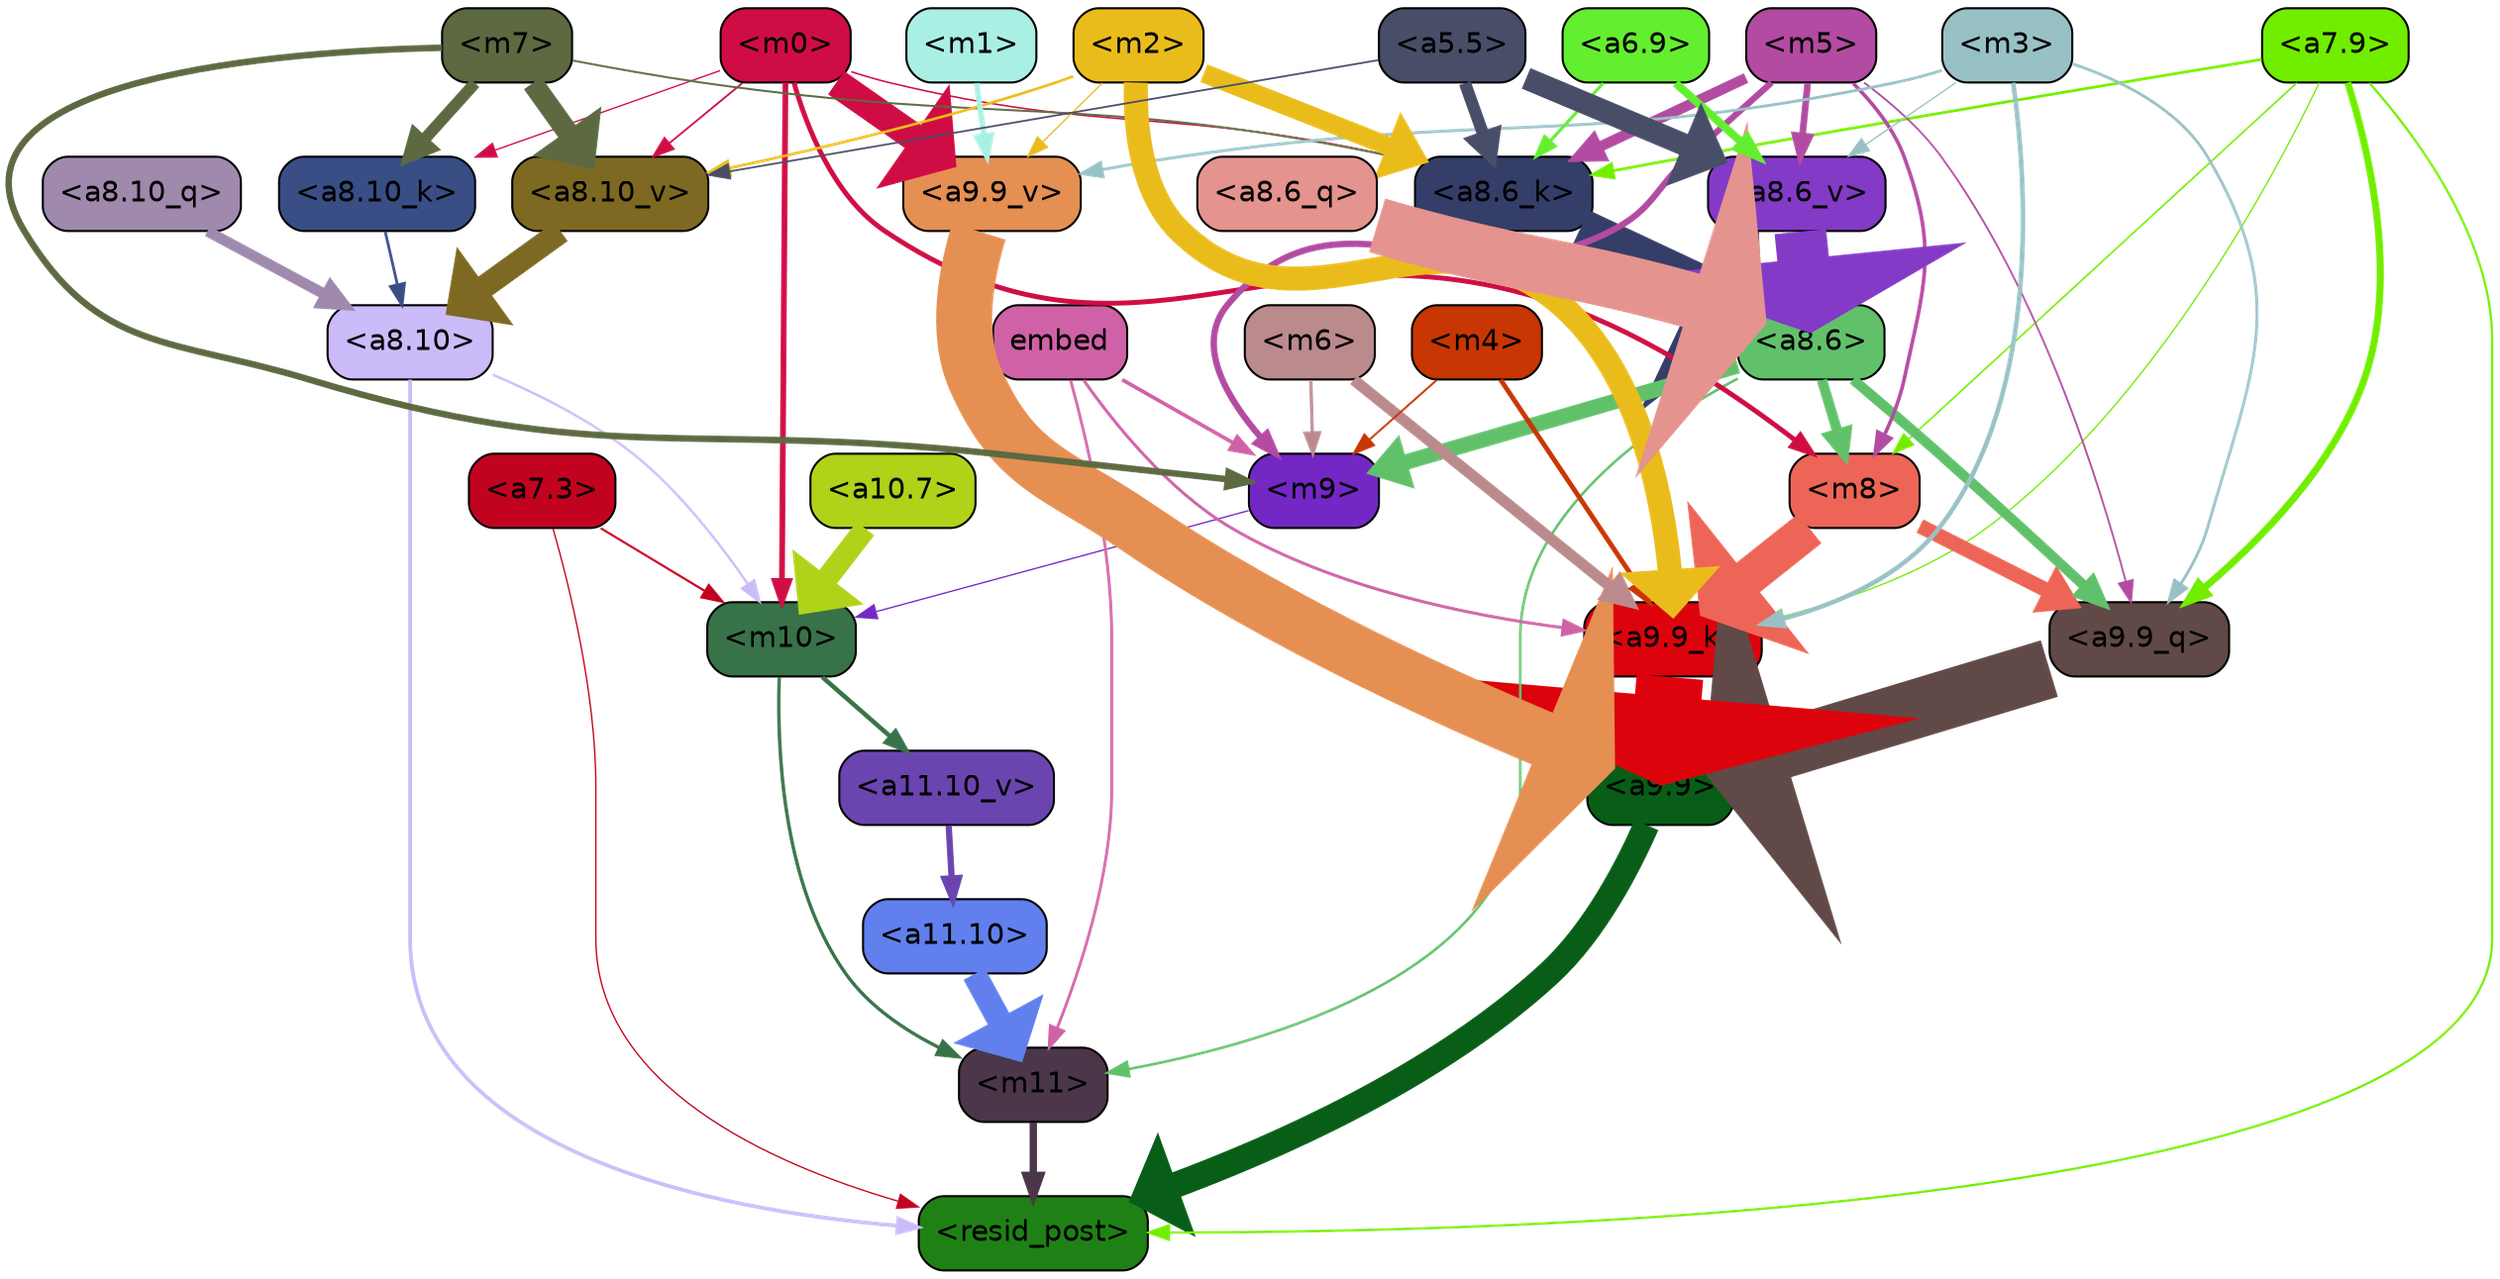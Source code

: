 strict digraph "" {
	graph [bgcolor=transparent,
		layout=dot,
		overlap=false,
		splines=true
	];
	"<m11>"	[color=black,
		fillcolor="#4b3749",
		fontname=Helvetica,
		shape=box,
		style="filled, rounded"];
	"<resid_post>"	[color=black,
		fillcolor="#1f8115",
		fontname=Helvetica,
		shape=box,
		style="filled, rounded"];
	"<m11>" -> "<resid_post>"	[color="#4b3749",
		penwidth=3.564229369163513];
	"<a9.9>"	[color=black,
		fillcolor="#085e16",
		fontname=Helvetica,
		shape=box,
		style="filled, rounded"];
	"<a9.9>" -> "<resid_post>"	[color="#085e16",
		penwidth=12.493714332580566];
	"<a8.10>"	[color=black,
		fillcolor="#ccbbf9",
		fontname=Helvetica,
		shape=box,
		style="filled, rounded"];
	"<a8.10>" -> "<resid_post>"	[color="#ccbbf9",
		penwidth=1.7969894409179688];
	"<m10>"	[color=black,
		fillcolor="#387248",
		fontname=Helvetica,
		shape=box,
		style="filled, rounded"];
	"<a8.10>" -> "<m10>"	[color="#ccbbf9",
		penwidth=1.1516046524047852];
	"<a7.9>"	[color=black,
		fillcolor="#71ed00",
		fontname=Helvetica,
		shape=box,
		style="filled, rounded"];
	"<a7.9>" -> "<resid_post>"	[color="#71ed00",
		penwidth=1.061915397644043];
	"<a9.9_q>"	[color=black,
		fillcolor="#604946",
		fontname=Helvetica,
		shape=box,
		style="filled, rounded"];
	"<a7.9>" -> "<a9.9_q>"	[color="#71ed00",
		penwidth=3.4010400772094727];
	"<a9.9_k>"	[color=black,
		fillcolor="#dd030d",
		fontname=Helvetica,
		shape=box,
		style="filled, rounded"];
	"<a7.9>" -> "<a9.9_k>"	[color="#71ed00",
		penwidth=0.6359977722167969];
	"<m8>"	[color=black,
		fillcolor="#ed6556",
		fontname=Helvetica,
		shape=box,
		style="filled, rounded"];
	"<a7.9>" -> "<m8>"	[color="#71ed00",
		penwidth=0.7847824096679688];
	"<a8.6_k>"	[color=black,
		fillcolor="#343e68",
		fontname=Helvetica,
		shape=box,
		style="filled, rounded"];
	"<a7.9>" -> "<a8.6_k>"	[color="#71ed00",
		penwidth=1.3351249694824219];
	"<a7.3>"	[color=black,
		fillcolor="#c2031f",
		fontname=Helvetica,
		shape=box,
		style="filled, rounded"];
	"<a7.3>" -> "<resid_post>"	[color="#c2031f",
		penwidth=0.6493911743164062];
	"<a7.3>" -> "<m10>"	[color="#c2031f",
		penwidth=1.0287714004516602];
	"<a11.10>"	[color=black,
		fillcolor="#6180ed",
		fontname=Helvetica,
		shape=box,
		style="filled, rounded"];
	"<a11.10>" -> "<m11>"	[color="#6180ed",
		penwidth=11.804504871368408];
	"<m10>" -> "<m11>"	[color="#387248",
		penwidth=1.6351637840270996];
	"<a11.10_v>"	[color=black,
		fillcolor="#6a45b0",
		fontname=Helvetica,
		shape=box,
		style="filled, rounded"];
	"<m10>" -> "<a11.10_v>"	[color="#387248",
		penwidth=2.195528030395508];
	"<a8.6>"	[color=black,
		fillcolor="#61c16b",
		fontname=Helvetica,
		shape=box,
		style="filled, rounded"];
	"<a8.6>" -> "<m11>"	[color="#61c16b",
		penwidth=1.2564282417297363];
	"<m9>"	[color=black,
		fillcolor="#7327c5",
		fontname=Helvetica,
		shape=box,
		style="filled, rounded"];
	"<a8.6>" -> "<m9>"	[color="#61c16b",
		penwidth=7.538959503173828];
	"<a8.6>" -> "<a9.9_q>"	[color="#61c16b",
		penwidth=4.915989875793457];
	"<a8.6>" -> "<m8>"	[color="#61c16b",
		penwidth=4.953336715698242];
	embed	[color=black,
		fillcolor="#cf62a7",
		fontname=Helvetica,
		shape=box,
		style="filled, rounded"];
	embed -> "<m11>"	[color="#cf62a7",
		penwidth=1.3679008483886719];
	embed -> "<m9>"	[color="#cf62a7",
		penwidth=1.8025074005126953];
	embed -> "<a9.9_k>"	[color="#cf62a7",
		penwidth=1.4555702209472656];
	"<a11.10_v>" -> "<a11.10>"	[color="#6a45b0",
		penwidth=3.037395477294922];
	"<a10.7>"	[color=black,
		fillcolor="#b0d219",
		fontname=Helvetica,
		shape=box,
		style="filled, rounded"];
	"<a10.7>" -> "<m10>"	[color="#b0d219",
		penwidth=10.747549057006836];
	"<m9>" -> "<m10>"	[color="#7327c5",
		penwidth=0.6350235939025879];
	"<m0>"	[color=black,
		fillcolor="#cf0d44",
		fontname=Helvetica,
		shape=box,
		style="filled, rounded"];
	"<m0>" -> "<m10>"	[color="#cf0d44",
		penwidth=2.7613906860351562];
	"<a9.9_v>"	[color=black,
		fillcolor="#e58f52",
		fontname=Helvetica,
		shape=box,
		style="filled, rounded"];
	"<m0>" -> "<a9.9_v>"	[color="#cf0d44",
		penwidth=13.730411529541016];
	"<m0>" -> "<m8>"	[color="#cf0d44",
		penwidth=2.381570816040039];
	"<a8.10_k>"	[color=black,
		fillcolor="#394e85",
		fontname=Helvetica,
		shape=box,
		style="filled, rounded"];
	"<m0>" -> "<a8.10_k>"	[color="#cf0d44",
		penwidth=0.6495761871337891];
	"<m0>" -> "<a8.6_k>"	[color="#cf0d44",
		penwidth=0.7486534118652344];
	"<a8.10_v>"	[color=black,
		fillcolor="#7d6921",
		fontname=Helvetica,
		shape=box,
		style="filled, rounded"];
	"<m0>" -> "<a8.10_v>"	[color="#cf0d44",
		penwidth=0.8922653198242188];
	"<m7>"	[color=black,
		fillcolor="#5c6941",
		fontname=Helvetica,
		shape=box,
		style="filled, rounded"];
	"<m7>" -> "<m9>"	[color="#5c6941",
		penwidth=3.136892318725586];
	"<m7>" -> "<a8.10_k>"	[color="#5c6941",
		penwidth=5.668270111083984];
	"<m7>" -> "<a8.6_k>"	[color="#5c6941",
		penwidth=0.9513492584228516];
	"<m7>" -> "<a8.10_v>"	[color="#5c6941",
		penwidth=10.289600372314453];
	"<m6>"	[color=black,
		fillcolor="#bb8a8d",
		fontname=Helvetica,
		shape=box,
		style="filled, rounded"];
	"<m6>" -> "<m9>"	[color="#bb8a8d",
		penwidth=1.5130538940429688];
	"<m6>" -> "<a9.9_k>"	[color="#bb8a8d",
		penwidth=5.398126602172852];
	"<m5>"	[color=black,
		fillcolor="#b24ba1",
		fontname=Helvetica,
		shape=box,
		style="filled, rounded"];
	"<m5>" -> "<m9>"	[color="#b24ba1",
		penwidth=3.070161819458008];
	"<m5>" -> "<a9.9_q>"	[color="#b24ba1",
		penwidth=0.8938226699829102];
	"<m5>" -> "<m8>"	[color="#b24ba1",
		penwidth=1.7677688598632812];
	"<m5>" -> "<a8.6_k>"	[color="#b24ba1",
		penwidth=5.085668563842773];
	"<a8.6_v>"	[color=black,
		fillcolor="#833ac7",
		fontname=Helvetica,
		shape=box,
		style="filled, rounded"];
	"<m5>" -> "<a8.6_v>"	[color="#b24ba1",
		penwidth=3.2228469848632812];
	"<m4>"	[color=black,
		fillcolor="#c83603",
		fontname=Helvetica,
		shape=box,
		style="filled, rounded"];
	"<m4>" -> "<m9>"	[color="#c83603",
		penwidth=0.9546451568603516];
	"<m4>" -> "<a9.9_k>"	[color="#c83603",
		penwidth=2.334225654602051];
	"<a9.9_q>" -> "<a9.9>"	[color="#604946",
		penwidth=28.56541872024536];
	"<a9.9_k>" -> "<a9.9>"	[color="#dd030d",
		penwidth=32.31142416596413];
	"<a9.9_v>" -> "<a9.9>"	[color="#e58f52",
		penwidth=27.08489227294922];
	"<m8>" -> "<a9.9_q>"	[color="#ed6556",
		penwidth=7.189451217651367];
	"<m8>" -> "<a9.9_k>"	[color="#ed6556",
		penwidth=18.19952392578125];
	"<m3>"	[color=black,
		fillcolor="#98c1c5",
		fontname=Helvetica,
		shape=box,
		style="filled, rounded"];
	"<m3>" -> "<a9.9_q>"	[color="#98c1c5",
		penwidth=1.3806190490722656];
	"<m3>" -> "<a9.9_k>"	[color="#98c1c5",
		penwidth=2.201329231262207];
	"<m3>" -> "<a9.9_v>"	[color="#98c1c5",
		penwidth=1.3742599487304688];
	"<m3>" -> "<a8.6_v>"	[color="#98c1c5",
		penwidth=0.6379051208496094];
	"<m2>"	[color=black,
		fillcolor="#eabc1b",
		fontname=Helvetica,
		shape=box,
		style="filled, rounded"];
	"<m2>" -> "<a9.9_k>"	[color="#eabc1b",
		penwidth=11.667590618133545];
	"<m2>" -> "<a9.9_v>"	[color="#eabc1b",
		penwidth=0.6356887817382812];
	"<m2>" -> "<a8.6_k>"	[color="#eabc1b",
		penwidth=9.172065734863281];
	"<m2>" -> "<a8.10_v>"	[color="#eabc1b",
		penwidth=1.287038803100586];
	"<m1>"	[color=black,
		fillcolor="#aaefe3",
		fontname=Helvetica,
		shape=box,
		style="filled, rounded"];
	"<m1>" -> "<a9.9_v>"	[color="#aaefe3",
		penwidth=2.656749725341797];
	"<a8.10_q>"	[color=black,
		fillcolor="#9f89ad",
		fontname=Helvetica,
		shape=box,
		style="filled, rounded"];
	"<a8.10_q>" -> "<a8.10>"	[color="#9f89ad",
		penwidth=5.194318771362305];
	"<a8.6_q>"	[color=black,
		fillcolor="#e4938e",
		fontname=Helvetica,
		shape=box,
		style="filled, rounded"];
	"<a8.6_q>" -> "<a8.6>"	[color="#e4938e",
		penwidth=27.11296832561493];
	"<a8.10_k>" -> "<a8.10>"	[color="#394e85",
		penwidth=1.3374805450439453];
	"<a8.6_k>" -> "<a8.6>"	[color="#343e68",
		penwidth=22.57996129989624];
	"<a8.10_v>" -> "<a8.10>"	[color="#7d6921",
		penwidth=11.339973449707031];
	"<a8.6_v>" -> "<a8.6>"	[color="#833ac7",
		penwidth=25.068782806396484];
	"<a6.9>"	[color=black,
		fillcolor="#64ee30",
		fontname=Helvetica,
		shape=box,
		style="filled, rounded"];
	"<a6.9>" -> "<a8.6_k>"	[color="#64ee30",
		penwidth=1.504995346069336];
	"<a6.9>" -> "<a8.6_v>"	[color="#64ee30",
		penwidth=3.925710678100586];
	"<a5.5>"	[color=black,
		fillcolor="#484d68",
		fontname=Helvetica,
		shape=box,
		style="filled, rounded"];
	"<a5.5>" -> "<a8.6_k>"	[color="#484d68",
		penwidth=5.877564430236816];
	"<a5.5>" -> "<a8.10_v>"	[color="#484d68",
		penwidth=0.8552722930908203];
	"<a5.5>" -> "<a8.6_v>"	[color="#484d68",
		penwidth=10.800443649291992];
}

